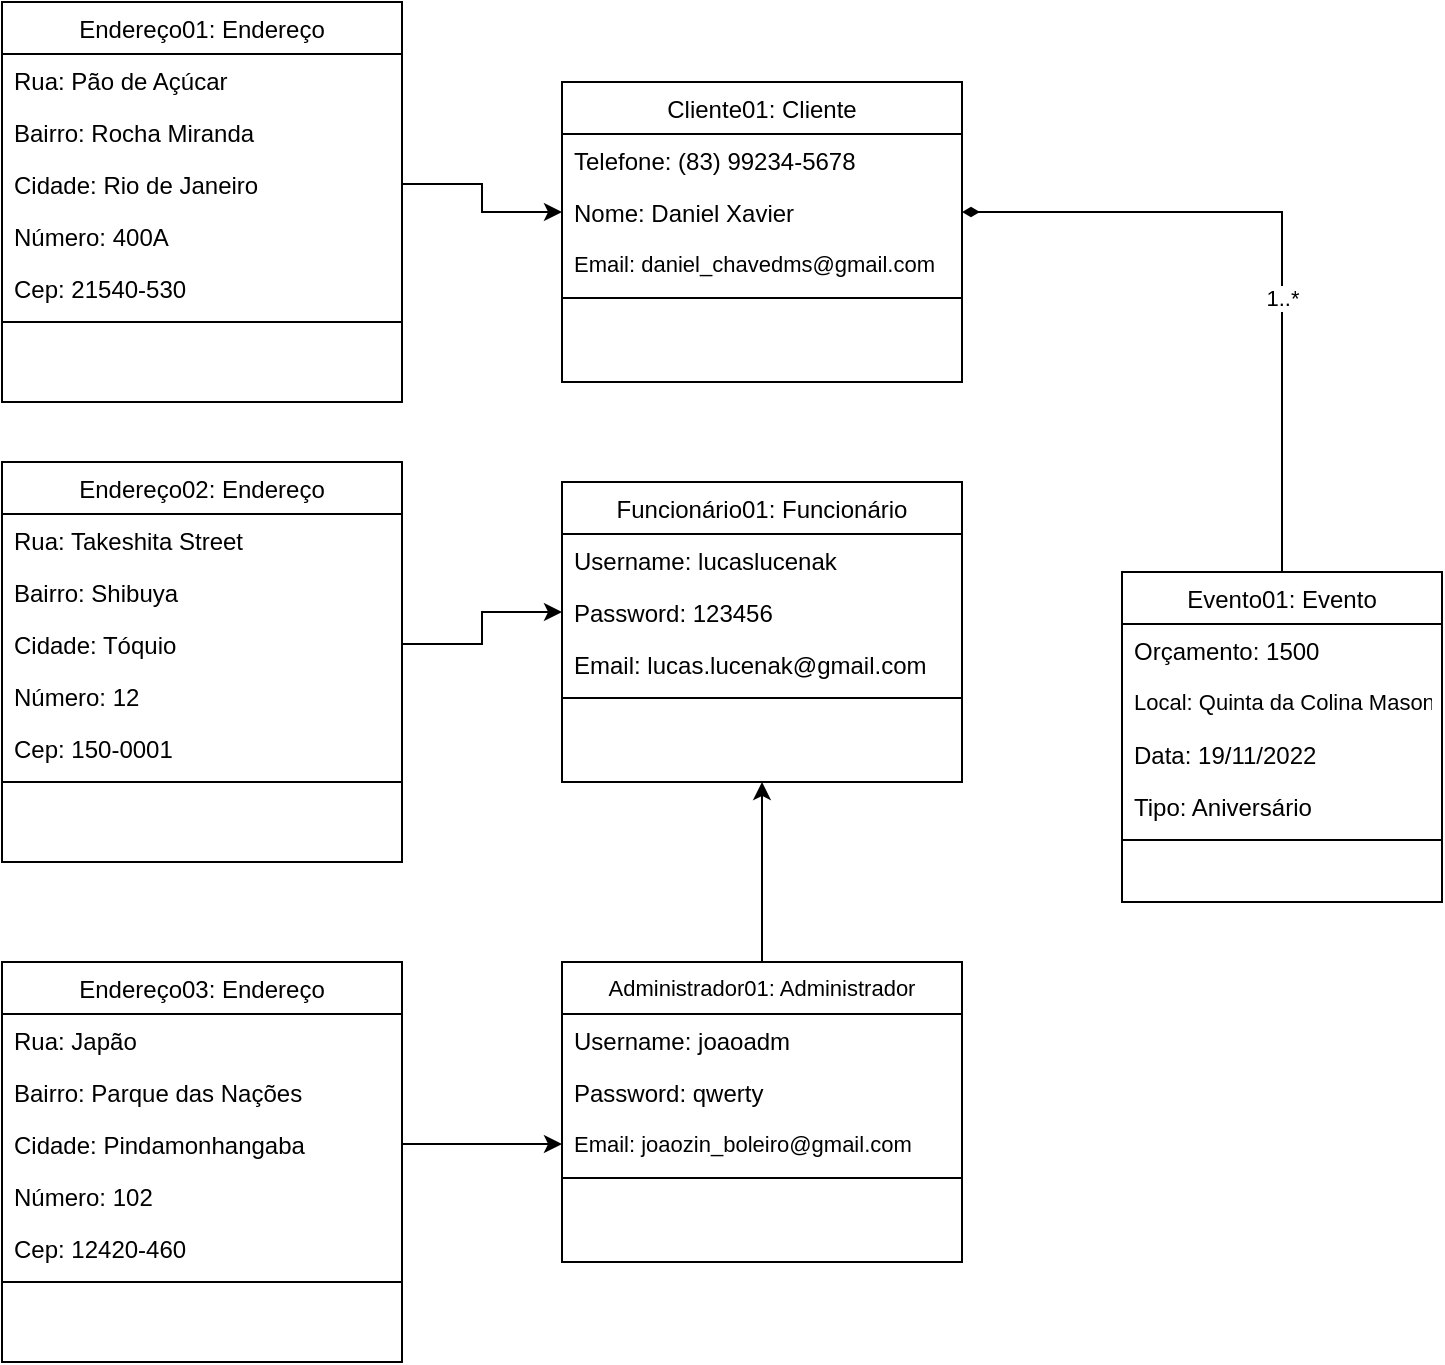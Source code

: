 <mxfile version="16.5.6" type="github">
  <diagram id="C5RBs43oDa-KdzZeNtuy" name="Page-1">
    <mxGraphModel dx="2208" dy="1933" grid="1" gridSize="10" guides="1" tooltips="1" connect="1" arrows="1" fold="1" page="1" pageScale="1" pageWidth="827" pageHeight="1169" math="0" shadow="0">
      <root>
        <mxCell id="WIyWlLk6GJQsqaUBKTNV-0" />
        <mxCell id="WIyWlLk6GJQsqaUBKTNV-1" parent="WIyWlLk6GJQsqaUBKTNV-0" />
        <mxCell id="9sVSsDPsq8u8j7Glh7DT-46" value="Cliente01: Cliente" style="swimlane;fontStyle=0;align=center;verticalAlign=top;childLayout=stackLayout;horizontal=1;startSize=26;horizontalStack=0;resizeParent=1;resizeLast=0;collapsible=1;marginBottom=0;rounded=0;shadow=0;strokeWidth=1;" vertex="1" parent="WIyWlLk6GJQsqaUBKTNV-1">
          <mxGeometry x="200" width="200" height="150" as="geometry">
            <mxRectangle x="230" y="140" width="160" height="26" as="alternateBounds" />
          </mxGeometry>
        </mxCell>
        <mxCell id="9sVSsDPsq8u8j7Glh7DT-47" value="Telefone: (83) 99234-5678" style="text;align=left;verticalAlign=top;spacingLeft=4;spacingRight=4;overflow=hidden;rotatable=0;points=[[0,0.5],[1,0.5]];portConstraint=eastwest;rounded=0;shadow=0;html=0;" vertex="1" parent="9sVSsDPsq8u8j7Glh7DT-46">
          <mxGeometry y="26" width="200" height="26" as="geometry" />
        </mxCell>
        <mxCell id="9sVSsDPsq8u8j7Glh7DT-48" value="Nome: Daniel Xavier" style="text;align=left;verticalAlign=top;spacingLeft=4;spacingRight=4;overflow=hidden;rotatable=0;points=[[0,0.5],[1,0.5]];portConstraint=eastwest;" vertex="1" parent="9sVSsDPsq8u8j7Glh7DT-46">
          <mxGeometry y="52" width="200" height="26" as="geometry" />
        </mxCell>
        <mxCell id="9sVSsDPsq8u8j7Glh7DT-49" value="Email: daniel_chavedms@gmail.com" style="text;align=left;verticalAlign=top;spacingLeft=4;spacingRight=4;overflow=hidden;rotatable=0;points=[[0,0.5],[1,0.5]];portConstraint=eastwest;rounded=0;shadow=0;html=0;fontSize=11;" vertex="1" parent="9sVSsDPsq8u8j7Glh7DT-46">
          <mxGeometry y="78" width="200" height="26" as="geometry" />
        </mxCell>
        <mxCell id="9sVSsDPsq8u8j7Glh7DT-50" value="" style="line;html=1;strokeWidth=1;align=left;verticalAlign=middle;spacingTop=-1;spacingLeft=3;spacingRight=3;rotatable=0;labelPosition=right;points=[];portConstraint=eastwest;" vertex="1" parent="9sVSsDPsq8u8j7Glh7DT-46">
          <mxGeometry y="104" width="200" height="8" as="geometry" />
        </mxCell>
        <mxCell id="9sVSsDPsq8u8j7Glh7DT-51" value="Funcionário01: Funcionário" style="swimlane;fontStyle=0;align=center;verticalAlign=top;childLayout=stackLayout;horizontal=1;startSize=26;horizontalStack=0;resizeParent=1;resizeLast=0;collapsible=1;marginBottom=0;rounded=0;shadow=0;strokeWidth=1;" vertex="1" parent="WIyWlLk6GJQsqaUBKTNV-1">
          <mxGeometry x="200" y="200" width="200" height="150" as="geometry">
            <mxRectangle x="130" y="380" width="160" height="26" as="alternateBounds" />
          </mxGeometry>
        </mxCell>
        <mxCell id="9sVSsDPsq8u8j7Glh7DT-52" value="Username: lucaslucenak" style="text;align=left;verticalAlign=top;spacingLeft=4;spacingRight=4;overflow=hidden;rotatable=0;points=[[0,0.5],[1,0.5]];portConstraint=eastwest;" vertex="1" parent="9sVSsDPsq8u8j7Glh7DT-51">
          <mxGeometry y="26" width="200" height="26" as="geometry" />
        </mxCell>
        <mxCell id="9sVSsDPsq8u8j7Glh7DT-53" value="Password: 123456" style="text;align=left;verticalAlign=top;spacingLeft=4;spacingRight=4;overflow=hidden;rotatable=0;points=[[0,0.5],[1,0.5]];portConstraint=eastwest;rounded=0;shadow=0;html=0;" vertex="1" parent="9sVSsDPsq8u8j7Glh7DT-51">
          <mxGeometry y="52" width="200" height="26" as="geometry" />
        </mxCell>
        <mxCell id="9sVSsDPsq8u8j7Glh7DT-54" value="Email: lucas.lucenak@gmail.com" style="text;align=left;verticalAlign=top;spacingLeft=4;spacingRight=4;overflow=hidden;rotatable=0;points=[[0,0.5],[1,0.5]];portConstraint=eastwest;rounded=0;shadow=0;html=0;" vertex="1" parent="9sVSsDPsq8u8j7Glh7DT-51">
          <mxGeometry y="78" width="200" height="26" as="geometry" />
        </mxCell>
        <mxCell id="9sVSsDPsq8u8j7Glh7DT-55" value="" style="line;html=1;strokeWidth=1;align=left;verticalAlign=middle;spacingTop=-1;spacingLeft=3;spacingRight=3;rotatable=0;labelPosition=right;points=[];portConstraint=eastwest;" vertex="1" parent="9sVSsDPsq8u8j7Glh7DT-51">
          <mxGeometry y="104" width="200" height="8" as="geometry" />
        </mxCell>
        <mxCell id="9sVSsDPsq8u8j7Glh7DT-65" style="edgeStyle=orthogonalEdgeStyle;rounded=0;orthogonalLoop=1;jettySize=auto;html=1;exitX=0.5;exitY=0;exitDx=0;exitDy=0;entryX=1;entryY=0.5;entryDx=0;entryDy=0;fontSize=11;endArrow=diamondThin;endFill=1;" edge="1" parent="WIyWlLk6GJQsqaUBKTNV-1" source="9sVSsDPsq8u8j7Glh7DT-67" target="9sVSsDPsq8u8j7Glh7DT-48">
          <mxGeometry relative="1" as="geometry" />
        </mxCell>
        <mxCell id="9sVSsDPsq8u8j7Glh7DT-66" value="1..*" style="edgeLabel;html=1;align=center;verticalAlign=middle;resizable=0;points=[];fontSize=11;" vertex="1" connectable="0" parent="9sVSsDPsq8u8j7Glh7DT-65">
          <mxGeometry x="-0.193" relative="1" as="geometry">
            <mxPoint as="offset" />
          </mxGeometry>
        </mxCell>
        <mxCell id="9sVSsDPsq8u8j7Glh7DT-67" value="Evento01: Evento" style="swimlane;fontStyle=0;align=center;verticalAlign=top;childLayout=stackLayout;horizontal=1;startSize=26;horizontalStack=0;resizeParent=1;resizeLast=0;collapsible=1;marginBottom=0;rounded=0;shadow=0;strokeWidth=1;" vertex="1" parent="WIyWlLk6GJQsqaUBKTNV-1">
          <mxGeometry x="480" y="245" width="160" height="165" as="geometry">
            <mxRectangle x="550" y="140" width="160" height="26" as="alternateBounds" />
          </mxGeometry>
        </mxCell>
        <mxCell id="9sVSsDPsq8u8j7Glh7DT-68" value="Orçamento: 1500" style="text;align=left;verticalAlign=top;spacingLeft=4;spacingRight=4;overflow=hidden;rotatable=0;points=[[0,0.5],[1,0.5]];portConstraint=eastwest;" vertex="1" parent="9sVSsDPsq8u8j7Glh7DT-67">
          <mxGeometry y="26" width="160" height="26" as="geometry" />
        </mxCell>
        <mxCell id="9sVSsDPsq8u8j7Glh7DT-69" value="Local: Quinta da Colina Mason" style="text;align=left;verticalAlign=top;spacingLeft=4;spacingRight=4;overflow=hidden;rotatable=0;points=[[0,0.5],[1,0.5]];portConstraint=eastwest;rounded=0;shadow=0;html=0;fontSize=11;" vertex="1" parent="9sVSsDPsq8u8j7Glh7DT-67">
          <mxGeometry y="52" width="160" height="26" as="geometry" />
        </mxCell>
        <mxCell id="9sVSsDPsq8u8j7Glh7DT-70" value="Data: 19/11/2022" style="text;align=left;verticalAlign=top;spacingLeft=4;spacingRight=4;overflow=hidden;rotatable=0;points=[[0,0.5],[1,0.5]];portConstraint=eastwest;rounded=0;shadow=0;html=0;" vertex="1" parent="9sVSsDPsq8u8j7Glh7DT-67">
          <mxGeometry y="78" width="160" height="26" as="geometry" />
        </mxCell>
        <mxCell id="9sVSsDPsq8u8j7Glh7DT-71" value="Tipo: Aniversário" style="text;align=left;verticalAlign=top;spacingLeft=4;spacingRight=4;overflow=hidden;rotatable=0;points=[[0,0.5],[1,0.5]];portConstraint=eastwest;rounded=0;shadow=0;html=0;" vertex="1" parent="9sVSsDPsq8u8j7Glh7DT-67">
          <mxGeometry y="104" width="160" height="26" as="geometry" />
        </mxCell>
        <mxCell id="9sVSsDPsq8u8j7Glh7DT-72" value="" style="line;html=1;strokeWidth=1;align=left;verticalAlign=middle;spacingTop=-1;spacingLeft=3;spacingRight=3;rotatable=0;labelPosition=right;points=[];portConstraint=eastwest;" vertex="1" parent="9sVSsDPsq8u8j7Glh7DT-67">
          <mxGeometry y="130" width="160" height="8" as="geometry" />
        </mxCell>
        <mxCell id="9sVSsDPsq8u8j7Glh7DT-112" style="edgeStyle=orthogonalEdgeStyle;rounded=0;orthogonalLoop=1;jettySize=auto;html=1;exitX=0.5;exitY=0;exitDx=0;exitDy=0;fontSize=11;entryX=0.5;entryY=1;entryDx=0;entryDy=0;" edge="1" parent="WIyWlLk6GJQsqaUBKTNV-1" source="9sVSsDPsq8u8j7Glh7DT-74" target="9sVSsDPsq8u8j7Glh7DT-51">
          <mxGeometry relative="1" as="geometry">
            <mxPoint x="300" y="360" as="targetPoint" />
          </mxGeometry>
        </mxCell>
        <mxCell id="9sVSsDPsq8u8j7Glh7DT-74" value="Administrador01: Administrador" style="swimlane;fontStyle=0;align=center;verticalAlign=top;childLayout=stackLayout;horizontal=1;startSize=26;horizontalStack=0;resizeParent=1;resizeLast=0;collapsible=1;marginBottom=0;rounded=0;shadow=0;strokeWidth=1;fontSize=11;" vertex="1" parent="WIyWlLk6GJQsqaUBKTNV-1">
          <mxGeometry x="200" y="440" width="200" height="150" as="geometry">
            <mxRectangle x="230" y="140" width="160" height="26" as="alternateBounds" />
          </mxGeometry>
        </mxCell>
        <mxCell id="9sVSsDPsq8u8j7Glh7DT-76" value="Username: joaoadm" style="text;align=left;verticalAlign=top;spacingLeft=4;spacingRight=4;overflow=hidden;rotatable=0;points=[[0,0.5],[1,0.5]];portConstraint=eastwest;rounded=0;shadow=0;html=0;" vertex="1" parent="9sVSsDPsq8u8j7Glh7DT-74">
          <mxGeometry y="26" width="200" height="26" as="geometry" />
        </mxCell>
        <mxCell id="9sVSsDPsq8u8j7Glh7DT-77" value="Password: qwerty" style="text;align=left;verticalAlign=top;spacingLeft=4;spacingRight=4;overflow=hidden;rotatable=0;points=[[0,0.5],[1,0.5]];portConstraint=eastwest;" vertex="1" parent="9sVSsDPsq8u8j7Glh7DT-74">
          <mxGeometry y="52" width="200" height="26" as="geometry" />
        </mxCell>
        <mxCell id="9sVSsDPsq8u8j7Glh7DT-78" value="Email: joaozin_boleiro@gmail.com" style="text;align=left;verticalAlign=top;spacingLeft=4;spacingRight=4;overflow=hidden;rotatable=0;points=[[0,0.5],[1,0.5]];portConstraint=eastwest;rounded=0;shadow=0;html=0;fontSize=11;" vertex="1" parent="9sVSsDPsq8u8j7Glh7DT-74">
          <mxGeometry y="78" width="200" height="26" as="geometry" />
        </mxCell>
        <mxCell id="9sVSsDPsq8u8j7Glh7DT-79" value="" style="line;html=1;strokeWidth=1;align=left;verticalAlign=middle;spacingTop=-1;spacingLeft=3;spacingRight=3;rotatable=0;labelPosition=right;points=[];portConstraint=eastwest;" vertex="1" parent="9sVSsDPsq8u8j7Glh7DT-74">
          <mxGeometry y="104" width="200" height="8" as="geometry" />
        </mxCell>
        <mxCell id="9sVSsDPsq8u8j7Glh7DT-82" value="Endereço02: Endereço" style="swimlane;fontStyle=0;align=center;verticalAlign=top;childLayout=stackLayout;horizontal=1;startSize=26;horizontalStack=0;resizeParent=1;resizeLast=0;collapsible=1;marginBottom=0;rounded=0;shadow=0;strokeWidth=1;" vertex="1" parent="WIyWlLk6GJQsqaUBKTNV-1">
          <mxGeometry x="-80" y="190" width="200" height="200" as="geometry">
            <mxRectangle x="230" y="140" width="160" height="26" as="alternateBounds" />
          </mxGeometry>
        </mxCell>
        <mxCell id="9sVSsDPsq8u8j7Glh7DT-83" value="Rua: Takeshita Street" style="text;align=left;verticalAlign=top;spacingLeft=4;spacingRight=4;overflow=hidden;rotatable=0;points=[[0,0.5],[1,0.5]];portConstraint=eastwest;rounded=0;shadow=0;html=0;" vertex="1" parent="9sVSsDPsq8u8j7Glh7DT-82">
          <mxGeometry y="26" width="200" height="26" as="geometry" />
        </mxCell>
        <mxCell id="9sVSsDPsq8u8j7Glh7DT-84" value="Bairro: Shibuya" style="text;align=left;verticalAlign=top;spacingLeft=4;spacingRight=4;overflow=hidden;rotatable=0;points=[[0,0.5],[1,0.5]];portConstraint=eastwest;" vertex="1" parent="9sVSsDPsq8u8j7Glh7DT-82">
          <mxGeometry y="52" width="200" height="26" as="geometry" />
        </mxCell>
        <mxCell id="9sVSsDPsq8u8j7Glh7DT-85" value="Cidade: Tóquio" style="text;align=left;verticalAlign=top;spacingLeft=4;spacingRight=4;overflow=hidden;rotatable=0;points=[[0,0.5],[1,0.5]];portConstraint=eastwest;rounded=0;shadow=0;html=0;" vertex="1" parent="9sVSsDPsq8u8j7Glh7DT-82">
          <mxGeometry y="78" width="200" height="26" as="geometry" />
        </mxCell>
        <mxCell id="9sVSsDPsq8u8j7Glh7DT-86" value="Número: 12" style="text;align=left;verticalAlign=top;spacingLeft=4;spacingRight=4;overflow=hidden;rotatable=0;points=[[0,0.5],[1,0.5]];portConstraint=eastwest;rounded=0;shadow=0;html=0;" vertex="1" parent="9sVSsDPsq8u8j7Glh7DT-82">
          <mxGeometry y="104" width="200" height="26" as="geometry" />
        </mxCell>
        <mxCell id="9sVSsDPsq8u8j7Glh7DT-87" value="Cep: 150-0001" style="text;align=left;verticalAlign=top;spacingLeft=4;spacingRight=4;overflow=hidden;rotatable=0;points=[[0,0.5],[1,0.5]];portConstraint=eastwest;rounded=0;shadow=0;html=0;" vertex="1" parent="9sVSsDPsq8u8j7Glh7DT-82">
          <mxGeometry y="130" width="200" height="26" as="geometry" />
        </mxCell>
        <mxCell id="9sVSsDPsq8u8j7Glh7DT-88" value="" style="line;html=1;strokeWidth=1;align=left;verticalAlign=middle;spacingTop=-1;spacingLeft=3;spacingRight=3;rotatable=0;labelPosition=right;points=[];portConstraint=eastwest;" vertex="1" parent="9sVSsDPsq8u8j7Glh7DT-82">
          <mxGeometry y="156" width="200" height="8" as="geometry" />
        </mxCell>
        <mxCell id="9sVSsDPsq8u8j7Glh7DT-92" value="Endereço03: Endereço" style="swimlane;fontStyle=0;align=center;verticalAlign=top;childLayout=stackLayout;horizontal=1;startSize=26;horizontalStack=0;resizeParent=1;resizeLast=0;collapsible=1;marginBottom=0;rounded=0;shadow=0;strokeWidth=1;" vertex="1" parent="WIyWlLk6GJQsqaUBKTNV-1">
          <mxGeometry x="-80" y="440" width="200" height="200" as="geometry">
            <mxRectangle x="230" y="140" width="160" height="26" as="alternateBounds" />
          </mxGeometry>
        </mxCell>
        <mxCell id="9sVSsDPsq8u8j7Glh7DT-93" value="Rua: Japão" style="text;align=left;verticalAlign=top;spacingLeft=4;spacingRight=4;overflow=hidden;rotatable=0;points=[[0,0.5],[1,0.5]];portConstraint=eastwest;rounded=0;shadow=0;html=0;fontSize=12;" vertex="1" parent="9sVSsDPsq8u8j7Glh7DT-92">
          <mxGeometry y="26" width="200" height="26" as="geometry" />
        </mxCell>
        <mxCell id="9sVSsDPsq8u8j7Glh7DT-94" value="Bairro: Parque das Nações" style="text;align=left;verticalAlign=top;spacingLeft=4;spacingRight=4;overflow=hidden;rotatable=0;points=[[0,0.5],[1,0.5]];portConstraint=eastwest;" vertex="1" parent="9sVSsDPsq8u8j7Glh7DT-92">
          <mxGeometry y="52" width="200" height="26" as="geometry" />
        </mxCell>
        <mxCell id="9sVSsDPsq8u8j7Glh7DT-95" value="Cidade: Pindamonhangaba" style="text;align=left;verticalAlign=top;spacingLeft=4;spacingRight=4;overflow=hidden;rotatable=0;points=[[0,0.5],[1,0.5]];portConstraint=eastwest;rounded=0;shadow=0;html=0;" vertex="1" parent="9sVSsDPsq8u8j7Glh7DT-92">
          <mxGeometry y="78" width="200" height="26" as="geometry" />
        </mxCell>
        <mxCell id="9sVSsDPsq8u8j7Glh7DT-96" value="Número: 102" style="text;align=left;verticalAlign=top;spacingLeft=4;spacingRight=4;overflow=hidden;rotatable=0;points=[[0,0.5],[1,0.5]];portConstraint=eastwest;rounded=0;shadow=0;html=0;" vertex="1" parent="9sVSsDPsq8u8j7Glh7DT-92">
          <mxGeometry y="104" width="200" height="26" as="geometry" />
        </mxCell>
        <mxCell id="9sVSsDPsq8u8j7Glh7DT-97" value="Cep: 12420-460" style="text;align=left;verticalAlign=top;spacingLeft=4;spacingRight=4;overflow=hidden;rotatable=0;points=[[0,0.5],[1,0.5]];portConstraint=eastwest;rounded=0;shadow=0;html=0;" vertex="1" parent="9sVSsDPsq8u8j7Glh7DT-92">
          <mxGeometry y="130" width="200" height="26" as="geometry" />
        </mxCell>
        <mxCell id="9sVSsDPsq8u8j7Glh7DT-98" value="" style="line;html=1;strokeWidth=1;align=left;verticalAlign=middle;spacingTop=-1;spacingLeft=3;spacingRight=3;rotatable=0;labelPosition=right;points=[];portConstraint=eastwest;" vertex="1" parent="9sVSsDPsq8u8j7Glh7DT-92">
          <mxGeometry y="156" width="200" height="8" as="geometry" />
        </mxCell>
        <mxCell id="9sVSsDPsq8u8j7Glh7DT-99" value="Endereço01: Endereço" style="swimlane;fontStyle=0;align=center;verticalAlign=top;childLayout=stackLayout;horizontal=1;startSize=26;horizontalStack=0;resizeParent=1;resizeLast=0;collapsible=1;marginBottom=0;rounded=0;shadow=0;strokeWidth=1;" vertex="1" parent="WIyWlLk6GJQsqaUBKTNV-1">
          <mxGeometry x="-80" y="-40" width="200" height="200" as="geometry">
            <mxRectangle x="230" y="140" width="160" height="26" as="alternateBounds" />
          </mxGeometry>
        </mxCell>
        <mxCell id="9sVSsDPsq8u8j7Glh7DT-100" value="Rua: Pão de Açúcar " style="text;align=left;verticalAlign=top;spacingLeft=4;spacingRight=4;overflow=hidden;rotatable=0;points=[[0,0.5],[1,0.5]];portConstraint=eastwest;rounded=0;shadow=0;html=0;" vertex="1" parent="9sVSsDPsq8u8j7Glh7DT-99">
          <mxGeometry y="26" width="200" height="26" as="geometry" />
        </mxCell>
        <mxCell id="9sVSsDPsq8u8j7Glh7DT-101" value="Bairro: Rocha Miranda" style="text;align=left;verticalAlign=top;spacingLeft=4;spacingRight=4;overflow=hidden;rotatable=0;points=[[0,0.5],[1,0.5]];portConstraint=eastwest;" vertex="1" parent="9sVSsDPsq8u8j7Glh7DT-99">
          <mxGeometry y="52" width="200" height="26" as="geometry" />
        </mxCell>
        <mxCell id="9sVSsDPsq8u8j7Glh7DT-102" value="Cidade: Rio de Janeiro" style="text;align=left;verticalAlign=top;spacingLeft=4;spacingRight=4;overflow=hidden;rotatable=0;points=[[0,0.5],[1,0.5]];portConstraint=eastwest;rounded=0;shadow=0;html=0;" vertex="1" parent="9sVSsDPsq8u8j7Glh7DT-99">
          <mxGeometry y="78" width="200" height="26" as="geometry" />
        </mxCell>
        <mxCell id="9sVSsDPsq8u8j7Glh7DT-103" value="Número: 400A" style="text;align=left;verticalAlign=top;spacingLeft=4;spacingRight=4;overflow=hidden;rotatable=0;points=[[0,0.5],[1,0.5]];portConstraint=eastwest;rounded=0;shadow=0;html=0;" vertex="1" parent="9sVSsDPsq8u8j7Glh7DT-99">
          <mxGeometry y="104" width="200" height="26" as="geometry" />
        </mxCell>
        <mxCell id="9sVSsDPsq8u8j7Glh7DT-104" value="Cep: 21540-530" style="text;align=left;verticalAlign=top;spacingLeft=4;spacingRight=4;overflow=hidden;rotatable=0;points=[[0,0.5],[1,0.5]];portConstraint=eastwest;rounded=0;shadow=0;html=0;" vertex="1" parent="9sVSsDPsq8u8j7Glh7DT-99">
          <mxGeometry y="130" width="200" height="26" as="geometry" />
        </mxCell>
        <mxCell id="9sVSsDPsq8u8j7Glh7DT-105" value="" style="line;html=1;strokeWidth=1;align=left;verticalAlign=middle;spacingTop=-1;spacingLeft=3;spacingRight=3;rotatable=0;labelPosition=right;points=[];portConstraint=eastwest;" vertex="1" parent="9sVSsDPsq8u8j7Glh7DT-99">
          <mxGeometry y="156" width="200" height="8" as="geometry" />
        </mxCell>
        <mxCell id="9sVSsDPsq8u8j7Glh7DT-107" style="edgeStyle=orthogonalEdgeStyle;rounded=0;orthogonalLoop=1;jettySize=auto;html=1;exitX=1;exitY=0.5;exitDx=0;exitDy=0;entryX=0;entryY=0.5;entryDx=0;entryDy=0;fontSize=11;" edge="1" parent="WIyWlLk6GJQsqaUBKTNV-1" source="9sVSsDPsq8u8j7Glh7DT-95" target="9sVSsDPsq8u8j7Glh7DT-78">
          <mxGeometry relative="1" as="geometry" />
        </mxCell>
        <mxCell id="9sVSsDPsq8u8j7Glh7DT-109" style="edgeStyle=orthogonalEdgeStyle;rounded=0;orthogonalLoop=1;jettySize=auto;html=1;exitX=1;exitY=0.5;exitDx=0;exitDy=0;entryX=0;entryY=0.5;entryDx=0;entryDy=0;fontSize=11;" edge="1" parent="WIyWlLk6GJQsqaUBKTNV-1" source="9sVSsDPsq8u8j7Glh7DT-85" target="9sVSsDPsq8u8j7Glh7DT-53">
          <mxGeometry relative="1" as="geometry" />
        </mxCell>
        <mxCell id="9sVSsDPsq8u8j7Glh7DT-111" style="edgeStyle=orthogonalEdgeStyle;rounded=0;orthogonalLoop=1;jettySize=auto;html=1;exitX=1;exitY=0.5;exitDx=0;exitDy=0;entryX=0;entryY=0.5;entryDx=0;entryDy=0;fontSize=11;" edge="1" parent="WIyWlLk6GJQsqaUBKTNV-1" source="9sVSsDPsq8u8j7Glh7DT-102" target="9sVSsDPsq8u8j7Glh7DT-48">
          <mxGeometry relative="1" as="geometry" />
        </mxCell>
      </root>
    </mxGraphModel>
  </diagram>
</mxfile>
